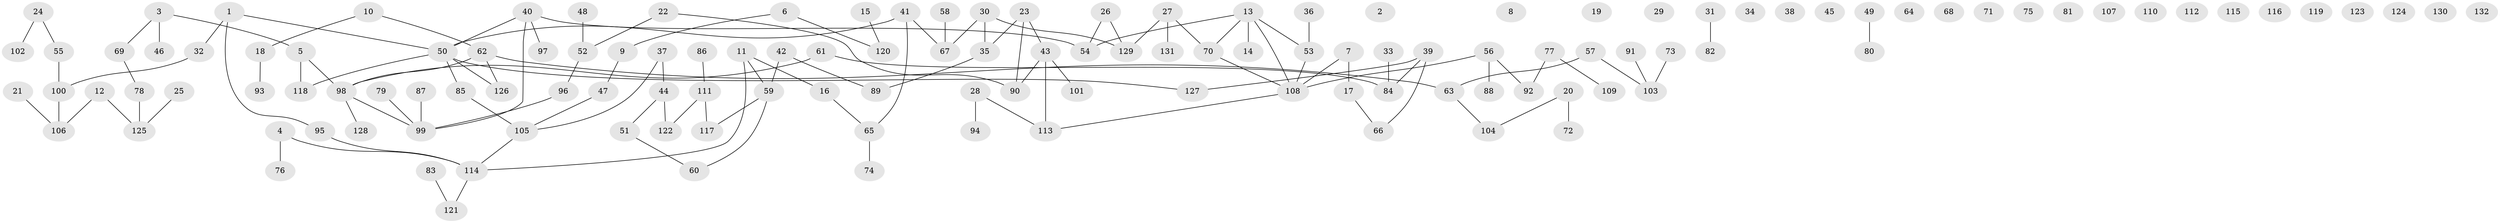 // Generated by graph-tools (version 1.1) at 2025/00/03/09/25 03:00:54]
// undirected, 132 vertices, 124 edges
graph export_dot {
graph [start="1"]
  node [color=gray90,style=filled];
  1;
  2;
  3;
  4;
  5;
  6;
  7;
  8;
  9;
  10;
  11;
  12;
  13;
  14;
  15;
  16;
  17;
  18;
  19;
  20;
  21;
  22;
  23;
  24;
  25;
  26;
  27;
  28;
  29;
  30;
  31;
  32;
  33;
  34;
  35;
  36;
  37;
  38;
  39;
  40;
  41;
  42;
  43;
  44;
  45;
  46;
  47;
  48;
  49;
  50;
  51;
  52;
  53;
  54;
  55;
  56;
  57;
  58;
  59;
  60;
  61;
  62;
  63;
  64;
  65;
  66;
  67;
  68;
  69;
  70;
  71;
  72;
  73;
  74;
  75;
  76;
  77;
  78;
  79;
  80;
  81;
  82;
  83;
  84;
  85;
  86;
  87;
  88;
  89;
  90;
  91;
  92;
  93;
  94;
  95;
  96;
  97;
  98;
  99;
  100;
  101;
  102;
  103;
  104;
  105;
  106;
  107;
  108;
  109;
  110;
  111;
  112;
  113;
  114;
  115;
  116;
  117;
  118;
  119;
  120;
  121;
  122;
  123;
  124;
  125;
  126;
  127;
  128;
  129;
  130;
  131;
  132;
  1 -- 32;
  1 -- 50;
  1 -- 95;
  3 -- 5;
  3 -- 46;
  3 -- 69;
  4 -- 76;
  4 -- 114;
  5 -- 98;
  5 -- 118;
  6 -- 9;
  6 -- 120;
  7 -- 17;
  7 -- 108;
  9 -- 47;
  10 -- 18;
  10 -- 62;
  11 -- 16;
  11 -- 59;
  11 -- 114;
  12 -- 106;
  12 -- 125;
  13 -- 14;
  13 -- 53;
  13 -- 54;
  13 -- 70;
  13 -- 108;
  15 -- 120;
  16 -- 65;
  17 -- 66;
  18 -- 93;
  20 -- 72;
  20 -- 104;
  21 -- 106;
  22 -- 52;
  22 -- 90;
  23 -- 35;
  23 -- 43;
  23 -- 90;
  24 -- 55;
  24 -- 102;
  25 -- 125;
  26 -- 54;
  26 -- 129;
  27 -- 70;
  27 -- 129;
  27 -- 131;
  28 -- 94;
  28 -- 113;
  30 -- 35;
  30 -- 67;
  30 -- 129;
  31 -- 82;
  32 -- 100;
  33 -- 84;
  35 -- 89;
  36 -- 53;
  37 -- 44;
  37 -- 105;
  39 -- 66;
  39 -- 84;
  39 -- 127;
  40 -- 50;
  40 -- 54;
  40 -- 97;
  40 -- 99;
  41 -- 50;
  41 -- 65;
  41 -- 67;
  42 -- 59;
  42 -- 89;
  43 -- 90;
  43 -- 101;
  43 -- 113;
  44 -- 51;
  44 -- 122;
  47 -- 105;
  48 -- 52;
  49 -- 80;
  50 -- 85;
  50 -- 118;
  50 -- 126;
  50 -- 127;
  51 -- 60;
  52 -- 96;
  53 -- 108;
  55 -- 100;
  56 -- 88;
  56 -- 92;
  56 -- 108;
  57 -- 63;
  57 -- 103;
  58 -- 67;
  59 -- 60;
  59 -- 117;
  61 -- 84;
  61 -- 98;
  62 -- 63;
  62 -- 98;
  62 -- 126;
  63 -- 104;
  65 -- 74;
  69 -- 78;
  70 -- 108;
  73 -- 103;
  77 -- 92;
  77 -- 109;
  78 -- 125;
  79 -- 99;
  83 -- 121;
  85 -- 105;
  86 -- 111;
  87 -- 99;
  91 -- 103;
  95 -- 114;
  96 -- 99;
  98 -- 99;
  98 -- 128;
  100 -- 106;
  105 -- 114;
  108 -- 113;
  111 -- 117;
  111 -- 122;
  114 -- 121;
}
